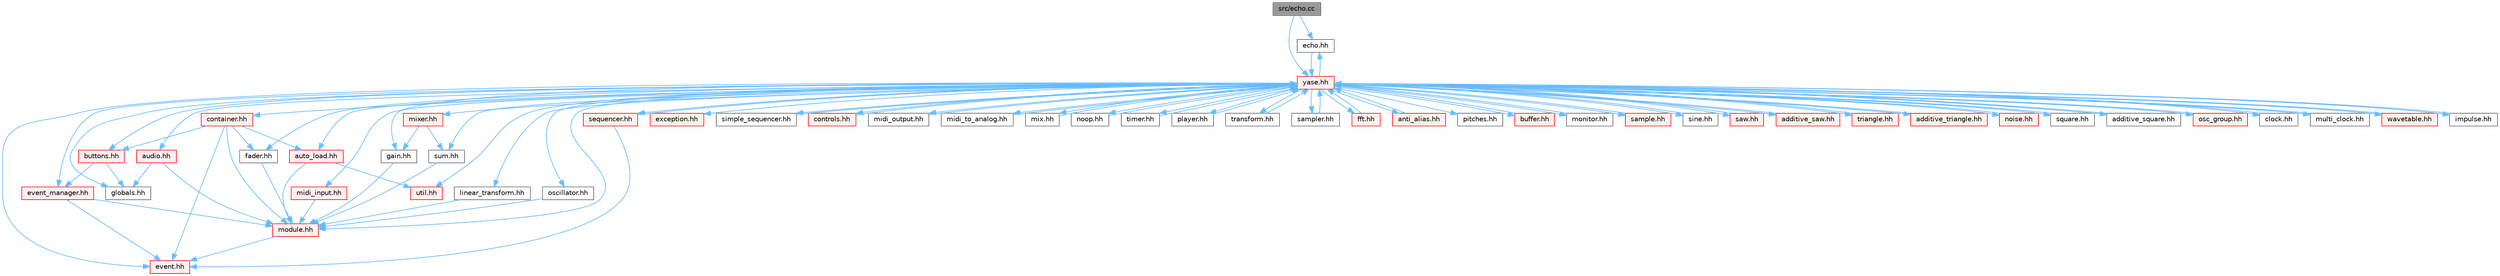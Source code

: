 digraph "src/echo.cc"
{
 // LATEX_PDF_SIZE
  bgcolor="transparent";
  edge [fontname=Helvetica,fontsize=10,labelfontname=Helvetica,labelfontsize=10];
  node [fontname=Helvetica,fontsize=10,shape=box,height=0.2,width=0.4];
  Node1 [id="Node000001",label="src/echo.cc",height=0.2,width=0.4,color="gray40", fillcolor="grey60", style="filled", fontcolor="black",tooltip=" "];
  Node1 -> Node2 [id="edge1_Node000001_Node000002",color="steelblue1",style="solid",tooltip=" "];
  Node2 [id="Node000002",label="echo.hh",height=0.2,width=0.4,color="grey40", fillcolor="white", style="filled",URL="$echo_8hh_source.html",tooltip=" "];
  Node2 -> Node3 [id="edge2_Node000002_Node000003",color="steelblue1",style="solid",tooltip=" "];
  Node3 [id="Node000003",label="yase.hh",height=0.2,width=0.4,color="red", fillcolor="#FFF0F0", style="filled",URL="$yase_8hh_source.html",tooltip=" "];
  Node3 -> Node4 [id="edge3_Node000003_Node000004",color="steelblue1",style="solid",tooltip=" "];
  Node4 [id="Node000004",label="globals.hh",height=0.2,width=0.4,color="grey40", fillcolor="white", style="filled",URL="$globals_8hh.html",tooltip=" "];
  Node3 -> Node5 [id="edge4_Node000003_Node000005",color="steelblue1",style="solid",tooltip=" "];
  Node5 [id="Node000005",label="exception.hh",height=0.2,width=0.4,color="red", fillcolor="#FFF0F0", style="filled",URL="$exception_8hh_source.html",tooltip=" "];
  Node3 -> Node8 [id="edge5_Node000003_Node000008",color="steelblue1",style="solid",tooltip=" "];
  Node8 [id="Node000008",label="module.hh",height=0.2,width=0.4,color="red", fillcolor="#FFF0F0", style="filled",URL="$module_8hh_source.html",tooltip=" "];
  Node8 -> Node11 [id="edge6_Node000008_Node000011",color="steelblue1",style="solid",tooltip=" "];
  Node11 [id="Node000011",label="event.hh",height=0.2,width=0.4,color="red", fillcolor="#FFF0F0", style="filled",URL="$event_8hh_source.html",tooltip=" "];
  Node3 -> Node13 [id="edge7_Node000003_Node000013",color="steelblue1",style="solid",tooltip=" "];
  Node13 [id="Node000013",label="container.hh",height=0.2,width=0.4,color="red", fillcolor="#FFF0F0", style="filled",URL="$container_8hh_source.html",tooltip=" "];
  Node13 -> Node8 [id="edge8_Node000013_Node000008",color="steelblue1",style="solid",tooltip=" "];
  Node13 -> Node11 [id="edge9_Node000013_Node000011",color="steelblue1",style="solid",tooltip=" "];
  Node13 -> Node19 [id="edge10_Node000013_Node000019",color="steelblue1",style="solid",tooltip=" "];
  Node19 [id="Node000019",label="fader.hh",height=0.2,width=0.4,color="grey40", fillcolor="white", style="filled",URL="$fader_8hh_source.html",tooltip=" "];
  Node19 -> Node8 [id="edge11_Node000019_Node000008",color="steelblue1",style="solid",tooltip=" "];
  Node13 -> Node20 [id="edge12_Node000013_Node000020",color="steelblue1",style="solid",tooltip=" "];
  Node20 [id="Node000020",label="buttons.hh",height=0.2,width=0.4,color="red", fillcolor="#FFF0F0", style="filled",URL="$buttons_8hh_source.html",tooltip=" "];
  Node20 -> Node21 [id="edge13_Node000020_Node000021",color="steelblue1",style="solid",tooltip=" "];
  Node21 [id="Node000021",label="event_manager.hh",height=0.2,width=0.4,color="red", fillcolor="#FFF0F0", style="filled",URL="$event__manager_8hh_source.html",tooltip=" "];
  Node21 -> Node8 [id="edge14_Node000021_Node000008",color="steelblue1",style="solid",tooltip=" "];
  Node21 -> Node11 [id="edge15_Node000021_Node000011",color="steelblue1",style="solid",tooltip=" "];
  Node20 -> Node4 [id="edge16_Node000020_Node000004",color="steelblue1",style="solid",tooltip=" "];
  Node13 -> Node24 [id="edge17_Node000013_Node000024",color="steelblue1",style="solid",tooltip=" "];
  Node24 [id="Node000024",label="auto_load.hh",height=0.2,width=0.4,color="red", fillcolor="#FFF0F0", style="filled",URL="$auto__load_8hh_source.html",tooltip=" "];
  Node24 -> Node8 [id="edge18_Node000024_Node000008",color="steelblue1",style="solid",tooltip=" "];
  Node24 -> Node25 [id="edge19_Node000024_Node000025",color="steelblue1",style="solid",tooltip=" "];
  Node25 [id="Node000025",label="util.hh",height=0.2,width=0.4,color="red", fillcolor="#FFF0F0", style="filled",URL="$util_8hh_source.html",tooltip=" "];
  Node3 -> Node27 [id="edge20_Node000003_Node000027",color="steelblue1",style="solid",tooltip=" "];
  Node27 [id="Node000027",label="sequencer.hh",height=0.2,width=0.4,color="red", fillcolor="#FFF0F0", style="filled",URL="$sequencer_8hh_source.html",tooltip=" "];
  Node27 -> Node11 [id="edge21_Node000027_Node000011",color="steelblue1",style="solid",tooltip=" "];
  Node27 -> Node3 [id="edge22_Node000027_Node000003",color="steelblue1",style="solid",tooltip=" "];
  Node3 -> Node28 [id="edge23_Node000003_Node000028",color="steelblue1",style="solid",tooltip=" "];
  Node28 [id="Node000028",label="simple_sequencer.hh",height=0.2,width=0.4,color="grey40", fillcolor="white", style="filled",URL="$simple__sequencer_8hh_source.html",tooltip=" "];
  Node28 -> Node3 [id="edge24_Node000028_Node000003",color="steelblue1",style="solid",tooltip=" "];
  Node3 -> Node25 [id="edge25_Node000003_Node000025",color="steelblue1",style="solid",tooltip=" "];
  Node3 -> Node21 [id="edge26_Node000003_Node000021",color="steelblue1",style="solid",tooltip=" "];
  Node3 -> Node20 [id="edge27_Node000003_Node000020",color="steelblue1",style="solid",tooltip=" "];
  Node3 -> Node29 [id="edge28_Node000003_Node000029",color="steelblue1",style="solid",tooltip=" "];
  Node29 [id="Node000029",label="controls.hh",height=0.2,width=0.4,color="red", fillcolor="#FFF0F0", style="filled",URL="$controls_8hh_source.html",tooltip=" "];
  Node29 -> Node3 [id="edge29_Node000029_Node000003",color="steelblue1",style="solid",tooltip=" "];
  Node3 -> Node30 [id="edge30_Node000003_Node000030",color="steelblue1",style="solid",tooltip=" "];
  Node30 [id="Node000030",label="midi_input.hh",height=0.2,width=0.4,color="red", fillcolor="#FFF0F0", style="filled",URL="$midi__input_8hh_source.html",tooltip=" "];
  Node30 -> Node8 [id="edge31_Node000030_Node000008",color="steelblue1",style="solid",tooltip=" "];
  Node3 -> Node31 [id="edge32_Node000003_Node000031",color="steelblue1",style="solid",tooltip=" "];
  Node31 [id="Node000031",label="midi_output.hh",height=0.2,width=0.4,color="grey40", fillcolor="white", style="filled",URL="$midi__output_8hh_source.html",tooltip=" "];
  Node31 -> Node3 [id="edge33_Node000031_Node000003",color="steelblue1",style="solid",tooltip=" "];
  Node3 -> Node32 [id="edge34_Node000003_Node000032",color="steelblue1",style="solid",tooltip=" "];
  Node32 [id="Node000032",label="midi_to_analog.hh",height=0.2,width=0.4,color="grey40", fillcolor="white", style="filled",URL="$midi__to__analog_8hh_source.html",tooltip=" "];
  Node32 -> Node3 [id="edge35_Node000032_Node000003",color="steelblue1",style="solid",tooltip=" "];
  Node3 -> Node19 [id="edge36_Node000003_Node000019",color="steelblue1",style="solid",tooltip=" "];
  Node3 -> Node33 [id="edge37_Node000003_Node000033",color="steelblue1",style="solid",tooltip=" "];
  Node33 [id="Node000033",label="gain.hh",height=0.2,width=0.4,color="grey40", fillcolor="white", style="filled",URL="$gain_8hh_source.html",tooltip=" "];
  Node33 -> Node8 [id="edge38_Node000033_Node000008",color="steelblue1",style="solid",tooltip=" "];
  Node3 -> Node34 [id="edge39_Node000003_Node000034",color="steelblue1",style="solid",tooltip=" "];
  Node34 [id="Node000034",label="sum.hh",height=0.2,width=0.4,color="grey40", fillcolor="white", style="filled",URL="$sum_8hh_source.html",tooltip=" "];
  Node34 -> Node8 [id="edge40_Node000034_Node000008",color="steelblue1",style="solid",tooltip=" "];
  Node3 -> Node35 [id="edge41_Node000003_Node000035",color="steelblue1",style="solid",tooltip=" "];
  Node35 [id="Node000035",label="mixer.hh",height=0.2,width=0.4,color="red", fillcolor="#FFF0F0", style="filled",URL="$mixer_8hh_source.html",tooltip=" "];
  Node35 -> Node33 [id="edge42_Node000035_Node000033",color="steelblue1",style="solid",tooltip=" "];
  Node35 -> Node34 [id="edge43_Node000035_Node000034",color="steelblue1",style="solid",tooltip=" "];
  Node3 -> Node36 [id="edge44_Node000003_Node000036",color="steelblue1",style="solid",tooltip=" "];
  Node36 [id="Node000036",label="mix.hh",height=0.2,width=0.4,color="grey40", fillcolor="white", style="filled",URL="$mix_8hh_source.html",tooltip=" "];
  Node36 -> Node3 [id="edge45_Node000036_Node000003",color="steelblue1",style="solid",tooltip=" "];
  Node3 -> Node37 [id="edge46_Node000003_Node000037",color="steelblue1",style="solid",tooltip=" "];
  Node37 [id="Node000037",label="noop.hh",height=0.2,width=0.4,color="grey40", fillcolor="white", style="filled",URL="$noop_8hh_source.html",tooltip=" "];
  Node37 -> Node3 [id="edge47_Node000037_Node000003",color="steelblue1",style="solid",tooltip=" "];
  Node3 -> Node38 [id="edge48_Node000003_Node000038",color="steelblue1",style="solid",tooltip=" "];
  Node38 [id="Node000038",label="timer.hh",height=0.2,width=0.4,color="grey40", fillcolor="white", style="filled",URL="$timer_8hh_source.html",tooltip=" "];
  Node38 -> Node3 [id="edge49_Node000038_Node000003",color="steelblue1",style="solid",tooltip=" "];
  Node3 -> Node39 [id="edge50_Node000003_Node000039",color="steelblue1",style="solid",tooltip=" "];
  Node39 [id="Node000039",label="player.hh",height=0.2,width=0.4,color="grey40", fillcolor="white", style="filled",URL="$player_8hh_source.html",tooltip=" "];
  Node39 -> Node3 [id="edge51_Node000039_Node000003",color="steelblue1",style="solid",tooltip=" "];
  Node3 -> Node40 [id="edge52_Node000003_Node000040",color="steelblue1",style="solid",tooltip=" "];
  Node40 [id="Node000040",label="transform.hh",height=0.2,width=0.4,color="grey40", fillcolor="white", style="filled",URL="$transform_8hh_source.html",tooltip=" "];
  Node40 -> Node3 [id="edge53_Node000040_Node000003",color="steelblue1",style="solid",tooltip=" "];
  Node3 -> Node41 [id="edge54_Node000003_Node000041",color="steelblue1",style="solid",tooltip=" "];
  Node41 [id="Node000041",label="linear_transform.hh",height=0.2,width=0.4,color="grey40", fillcolor="white", style="filled",URL="$linear__transform_8hh_source.html",tooltip=" "];
  Node41 -> Node8 [id="edge55_Node000041_Node000008",color="steelblue1",style="solid",tooltip=" "];
  Node3 -> Node42 [id="edge56_Node000003_Node000042",color="steelblue1",style="solid",tooltip=" "];
  Node42 [id="Node000042",label="sampler.hh",height=0.2,width=0.4,color="grey40", fillcolor="white", style="filled",URL="$sampler_8hh_source.html",tooltip=" "];
  Node42 -> Node3 [id="edge57_Node000042_Node000003",color="steelblue1",style="solid",tooltip=" "];
  Node3 -> Node43 [id="edge58_Node000003_Node000043",color="steelblue1",style="solid",tooltip=" "];
  Node43 [id="Node000043",label="fft.hh",height=0.2,width=0.4,color="red", fillcolor="#FFF0F0", style="filled",URL="$fft_8hh_source.html",tooltip=" "];
  Node43 -> Node3 [id="edge59_Node000043_Node000003",color="steelblue1",style="solid",tooltip=" "];
  Node3 -> Node45 [id="edge60_Node000003_Node000045",color="steelblue1",style="solid",tooltip=" "];
  Node45 [id="Node000045",label="anti_alias.hh",height=0.2,width=0.4,color="red", fillcolor="#FFF0F0", style="filled",URL="$anti__alias_8hh_source.html",tooltip=" "];
  Node45 -> Node3 [id="edge61_Node000045_Node000003",color="steelblue1",style="solid",tooltip=" "];
  Node3 -> Node48 [id="edge62_Node000003_Node000048",color="steelblue1",style="solid",tooltip=" "];
  Node48 [id="Node000048",label="pitches.hh",height=0.2,width=0.4,color="grey40", fillcolor="white", style="filled",URL="$pitches_8hh_source.html",tooltip=" "];
  Node3 -> Node24 [id="edge63_Node000003_Node000024",color="steelblue1",style="solid",tooltip=" "];
  Node3 -> Node49 [id="edge64_Node000003_Node000049",color="steelblue1",style="solid",tooltip=" "];
  Node49 [id="Node000049",label="buffer.hh",height=0.2,width=0.4,color="red", fillcolor="#FFF0F0", style="filled",URL="$buffer_8hh_source.html",tooltip=" "];
  Node49 -> Node3 [id="edge65_Node000049_Node000003",color="steelblue1",style="solid",tooltip=" "];
  Node3 -> Node11 [id="edge66_Node000003_Node000011",color="steelblue1",style="solid",tooltip=" "];
  Node3 -> Node53 [id="edge67_Node000003_Node000053",color="steelblue1",style="solid",tooltip=" "];
  Node53 [id="Node000053",label="monitor.hh",height=0.2,width=0.4,color="grey40", fillcolor="white", style="filled",URL="$monitor_8hh_source.html",tooltip=" "];
  Node53 -> Node3 [id="edge68_Node000053_Node000003",color="steelblue1",style="solid",tooltip=" "];
  Node3 -> Node54 [id="edge69_Node000003_Node000054",color="steelblue1",style="solid",tooltip=" "];
  Node54 [id="Node000054",label="audio.hh",height=0.2,width=0.4,color="red", fillcolor="#FFF0F0", style="filled",URL="$audio_8hh_source.html",tooltip=" "];
  Node54 -> Node4 [id="edge70_Node000054_Node000004",color="steelblue1",style="solid",tooltip=" "];
  Node54 -> Node8 [id="edge71_Node000054_Node000008",color="steelblue1",style="solid",tooltip=" "];
  Node3 -> Node56 [id="edge72_Node000003_Node000056",color="steelblue1",style="solid",tooltip=" "];
  Node56 [id="Node000056",label="sample.hh",height=0.2,width=0.4,color="red", fillcolor="#FFF0F0", style="filled",URL="$sample_8hh_source.html",tooltip=" "];
  Node56 -> Node3 [id="edge73_Node000056_Node000003",color="steelblue1",style="solid",tooltip=" "];
  Node3 -> Node58 [id="edge74_Node000003_Node000058",color="steelblue1",style="solid",tooltip=" "];
  Node58 [id="Node000058",label="oscillator.hh",height=0.2,width=0.4,color="grey40", fillcolor="white", style="filled",URL="$oscillator_8hh_source.html",tooltip=" "];
  Node58 -> Node8 [id="edge75_Node000058_Node000008",color="steelblue1",style="solid",tooltip=" "];
  Node3 -> Node59 [id="edge76_Node000003_Node000059",color="steelblue1",style="solid",tooltip=" "];
  Node59 [id="Node000059",label="sine.hh",height=0.2,width=0.4,color="grey40", fillcolor="white", style="filled",URL="$sine_8hh_source.html",tooltip=" "];
  Node59 -> Node3 [id="edge77_Node000059_Node000003",color="steelblue1",style="solid",tooltip=" "];
  Node3 -> Node60 [id="edge78_Node000003_Node000060",color="steelblue1",style="solid",tooltip=" "];
  Node60 [id="Node000060",label="saw.hh",height=0.2,width=0.4,color="red", fillcolor="#FFF0F0", style="filled",URL="$saw_8hh_source.html",tooltip=" "];
  Node60 -> Node3 [id="edge79_Node000060_Node000003",color="steelblue1",style="solid",tooltip=" "];
  Node3 -> Node61 [id="edge80_Node000003_Node000061",color="steelblue1",style="solid",tooltip=" "];
  Node61 [id="Node000061",label="additive_saw.hh",height=0.2,width=0.4,color="red", fillcolor="#FFF0F0", style="filled",URL="$additive__saw_8hh_source.html",tooltip=" "];
  Node61 -> Node3 [id="edge81_Node000061_Node000003",color="steelblue1",style="solid",tooltip=" "];
  Node3 -> Node62 [id="edge82_Node000003_Node000062",color="steelblue1",style="solid",tooltip=" "];
  Node62 [id="Node000062",label="triangle.hh",height=0.2,width=0.4,color="red", fillcolor="#FFF0F0", style="filled",URL="$triangle_8hh_source.html",tooltip=" "];
  Node62 -> Node3 [id="edge83_Node000062_Node000003",color="steelblue1",style="solid",tooltip=" "];
  Node3 -> Node63 [id="edge84_Node000003_Node000063",color="steelblue1",style="solid",tooltip=" "];
  Node63 [id="Node000063",label="additive_triangle.hh",height=0.2,width=0.4,color="red", fillcolor="#FFF0F0", style="filled",URL="$additive__triangle_8hh_source.html",tooltip=" "];
  Node63 -> Node3 [id="edge85_Node000063_Node000003",color="steelblue1",style="solid",tooltip=" "];
  Node3 -> Node64 [id="edge86_Node000003_Node000064",color="steelblue1",style="solid",tooltip=" "];
  Node64 [id="Node000064",label="noise.hh",height=0.2,width=0.4,color="red", fillcolor="#FFF0F0", style="filled",URL="$noise_8hh_source.html",tooltip=" "];
  Node64 -> Node3 [id="edge87_Node000064_Node000003",color="steelblue1",style="solid",tooltip=" "];
  Node3 -> Node66 [id="edge88_Node000003_Node000066",color="steelblue1",style="solid",tooltip=" "];
  Node66 [id="Node000066",label="square.hh",height=0.2,width=0.4,color="grey40", fillcolor="white", style="filled",URL="$square_8hh_source.html",tooltip=" "];
  Node66 -> Node3 [id="edge89_Node000066_Node000003",color="steelblue1",style="solid",tooltip=" "];
  Node3 -> Node67 [id="edge90_Node000003_Node000067",color="steelblue1",style="solid",tooltip=" "];
  Node67 [id="Node000067",label="additive_square.hh",height=0.2,width=0.4,color="grey40", fillcolor="white", style="filled",URL="$additive__square_8hh_source.html",tooltip=" "];
  Node67 -> Node3 [id="edge91_Node000067_Node000003",color="steelblue1",style="solid",tooltip=" "];
  Node3 -> Node68 [id="edge92_Node000003_Node000068",color="steelblue1",style="solid",tooltip=" "];
  Node68 [id="Node000068",label="osc_group.hh",height=0.2,width=0.4,color="red", fillcolor="#FFF0F0", style="filled",URL="$osc__group_8hh_source.html",tooltip=" "];
  Node68 -> Node3 [id="edge93_Node000068_Node000003",color="steelblue1",style="solid",tooltip=" "];
  Node3 -> Node69 [id="edge94_Node000003_Node000069",color="steelblue1",style="solid",tooltip=" "];
  Node69 [id="Node000069",label="clock.hh",height=0.2,width=0.4,color="grey40", fillcolor="white", style="filled",URL="$clock_8hh_source.html",tooltip=" "];
  Node69 -> Node3 [id="edge95_Node000069_Node000003",color="steelblue1",style="solid",tooltip=" "];
  Node3 -> Node70 [id="edge96_Node000003_Node000070",color="steelblue1",style="solid",tooltip=" "];
  Node70 [id="Node000070",label="multi_clock.hh",height=0.2,width=0.4,color="grey40", fillcolor="white", style="filled",URL="$multi__clock_8hh_source.html",tooltip=" "];
  Node70 -> Node3 [id="edge97_Node000070_Node000003",color="steelblue1",style="solid",tooltip=" "];
  Node3 -> Node71 [id="edge98_Node000003_Node000071",color="steelblue1",style="solid",tooltip=" "];
  Node71 [id="Node000071",label="wavetable.hh",height=0.2,width=0.4,color="red", fillcolor="#FFF0F0", style="filled",URL="$wavetable_8hh_source.html",tooltip=" "];
  Node71 -> Node3 [id="edge99_Node000071_Node000003",color="steelblue1",style="solid",tooltip=" "];
  Node3 -> Node72 [id="edge100_Node000003_Node000072",color="steelblue1",style="solid",tooltip=" "];
  Node72 [id="Node000072",label="impulse.hh",height=0.2,width=0.4,color="grey40", fillcolor="white", style="filled",URL="$impulse_8hh_source.html",tooltip=" "];
  Node72 -> Node3 [id="edge101_Node000072_Node000003",color="steelblue1",style="solid",tooltip=" "];
  Node3 -> Node2 [id="edge102_Node000003_Node000002",color="steelblue1",style="solid",tooltip=" "];
  Node1 -> Node3 [id="edge103_Node000001_Node000003",color="steelblue1",style="solid",tooltip=" "];
}
